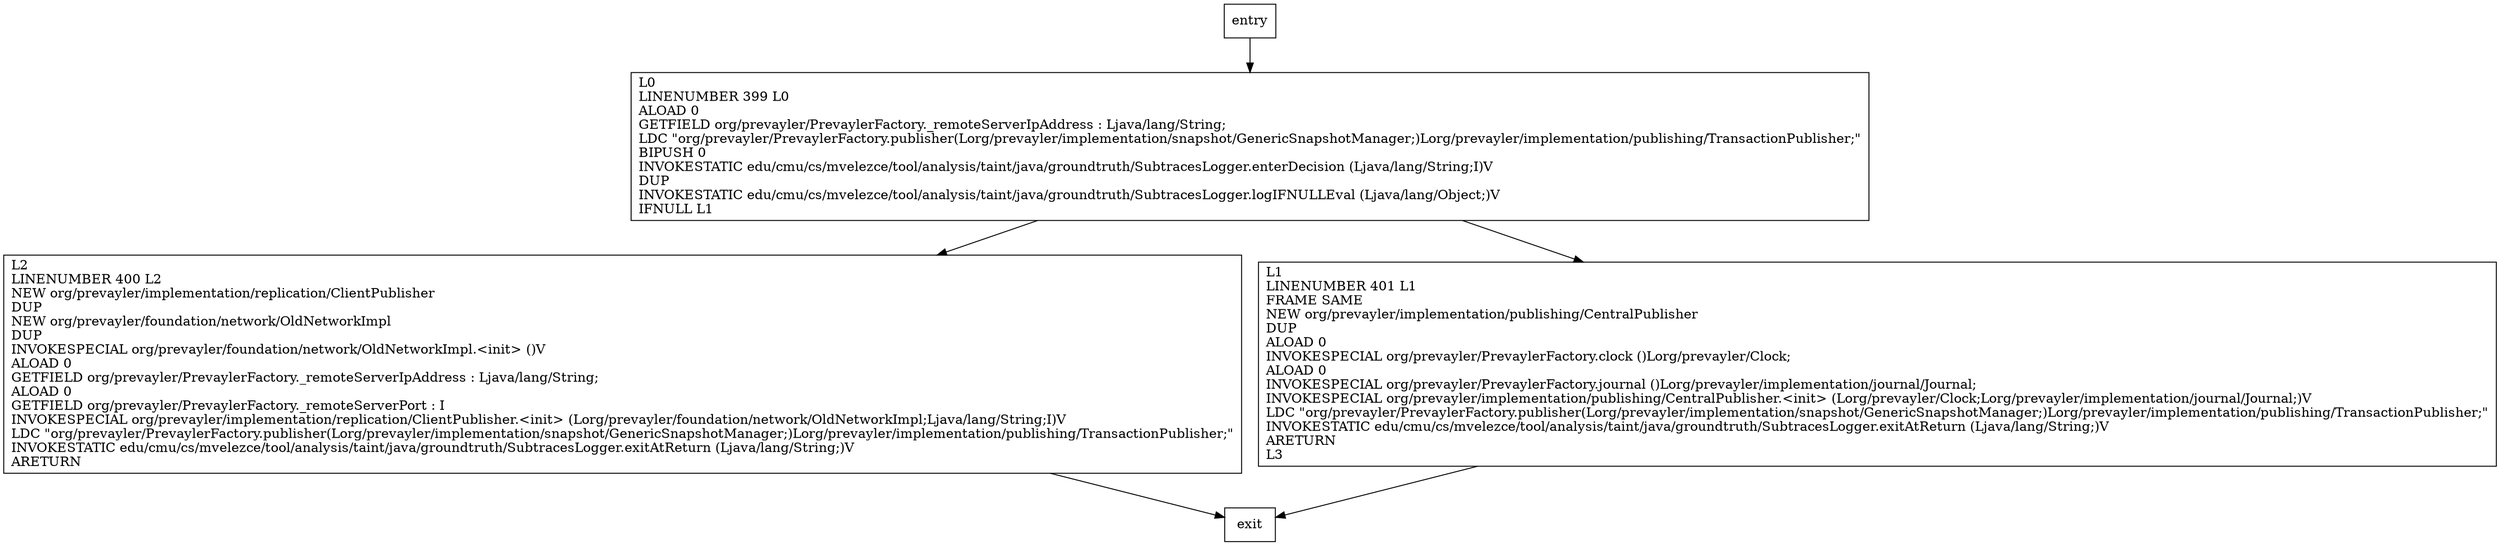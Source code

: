 digraph publisher {
node [shape=record];
726925617 [label="L0\lLINENUMBER 399 L0\lALOAD 0\lGETFIELD org/prevayler/PrevaylerFactory._remoteServerIpAddress : Ljava/lang/String;\lLDC \"org/prevayler/PrevaylerFactory.publisher(Lorg/prevayler/implementation/snapshot/GenericSnapshotManager;)Lorg/prevayler/implementation/publishing/TransactionPublisher;\"\lBIPUSH 0\lINVOKESTATIC edu/cmu/cs/mvelezce/tool/analysis/taint/java/groundtruth/SubtracesLogger.enterDecision (Ljava/lang/String;I)V\lDUP\lINVOKESTATIC edu/cmu/cs/mvelezce/tool/analysis/taint/java/groundtruth/SubtracesLogger.logIFNULLEval (Ljava/lang/Object;)V\lIFNULL L1\l"];
1284634047 [label="L2\lLINENUMBER 400 L2\lNEW org/prevayler/implementation/replication/ClientPublisher\lDUP\lNEW org/prevayler/foundation/network/OldNetworkImpl\lDUP\lINVOKESPECIAL org/prevayler/foundation/network/OldNetworkImpl.\<init\> ()V\lALOAD 0\lGETFIELD org/prevayler/PrevaylerFactory._remoteServerIpAddress : Ljava/lang/String;\lALOAD 0\lGETFIELD org/prevayler/PrevaylerFactory._remoteServerPort : I\lINVOKESPECIAL org/prevayler/implementation/replication/ClientPublisher.\<init\> (Lorg/prevayler/foundation/network/OldNetworkImpl;Ljava/lang/String;I)V\lLDC \"org/prevayler/PrevaylerFactory.publisher(Lorg/prevayler/implementation/snapshot/GenericSnapshotManager;)Lorg/prevayler/implementation/publishing/TransactionPublisher;\"\lINVOKESTATIC edu/cmu/cs/mvelezce/tool/analysis/taint/java/groundtruth/SubtracesLogger.exitAtReturn (Ljava/lang/String;)V\lARETURN\l"];
576374247 [label="L1\lLINENUMBER 401 L1\lFRAME SAME\lNEW org/prevayler/implementation/publishing/CentralPublisher\lDUP\lALOAD 0\lINVOKESPECIAL org/prevayler/PrevaylerFactory.clock ()Lorg/prevayler/Clock;\lALOAD 0\lINVOKESPECIAL org/prevayler/PrevaylerFactory.journal ()Lorg/prevayler/implementation/journal/Journal;\lINVOKESPECIAL org/prevayler/implementation/publishing/CentralPublisher.\<init\> (Lorg/prevayler/Clock;Lorg/prevayler/implementation/journal/Journal;)V\lLDC \"org/prevayler/PrevaylerFactory.publisher(Lorg/prevayler/implementation/snapshot/GenericSnapshotManager;)Lorg/prevayler/implementation/publishing/TransactionPublisher;\"\lINVOKESTATIC edu/cmu/cs/mvelezce/tool/analysis/taint/java/groundtruth/SubtracesLogger.exitAtReturn (Ljava/lang/String;)V\lARETURN\lL3\l"];
entry;
exit;
entry -> 726925617;
726925617 -> 1284634047;
726925617 -> 576374247;
1284634047 -> exit;
576374247 -> exit;
}

